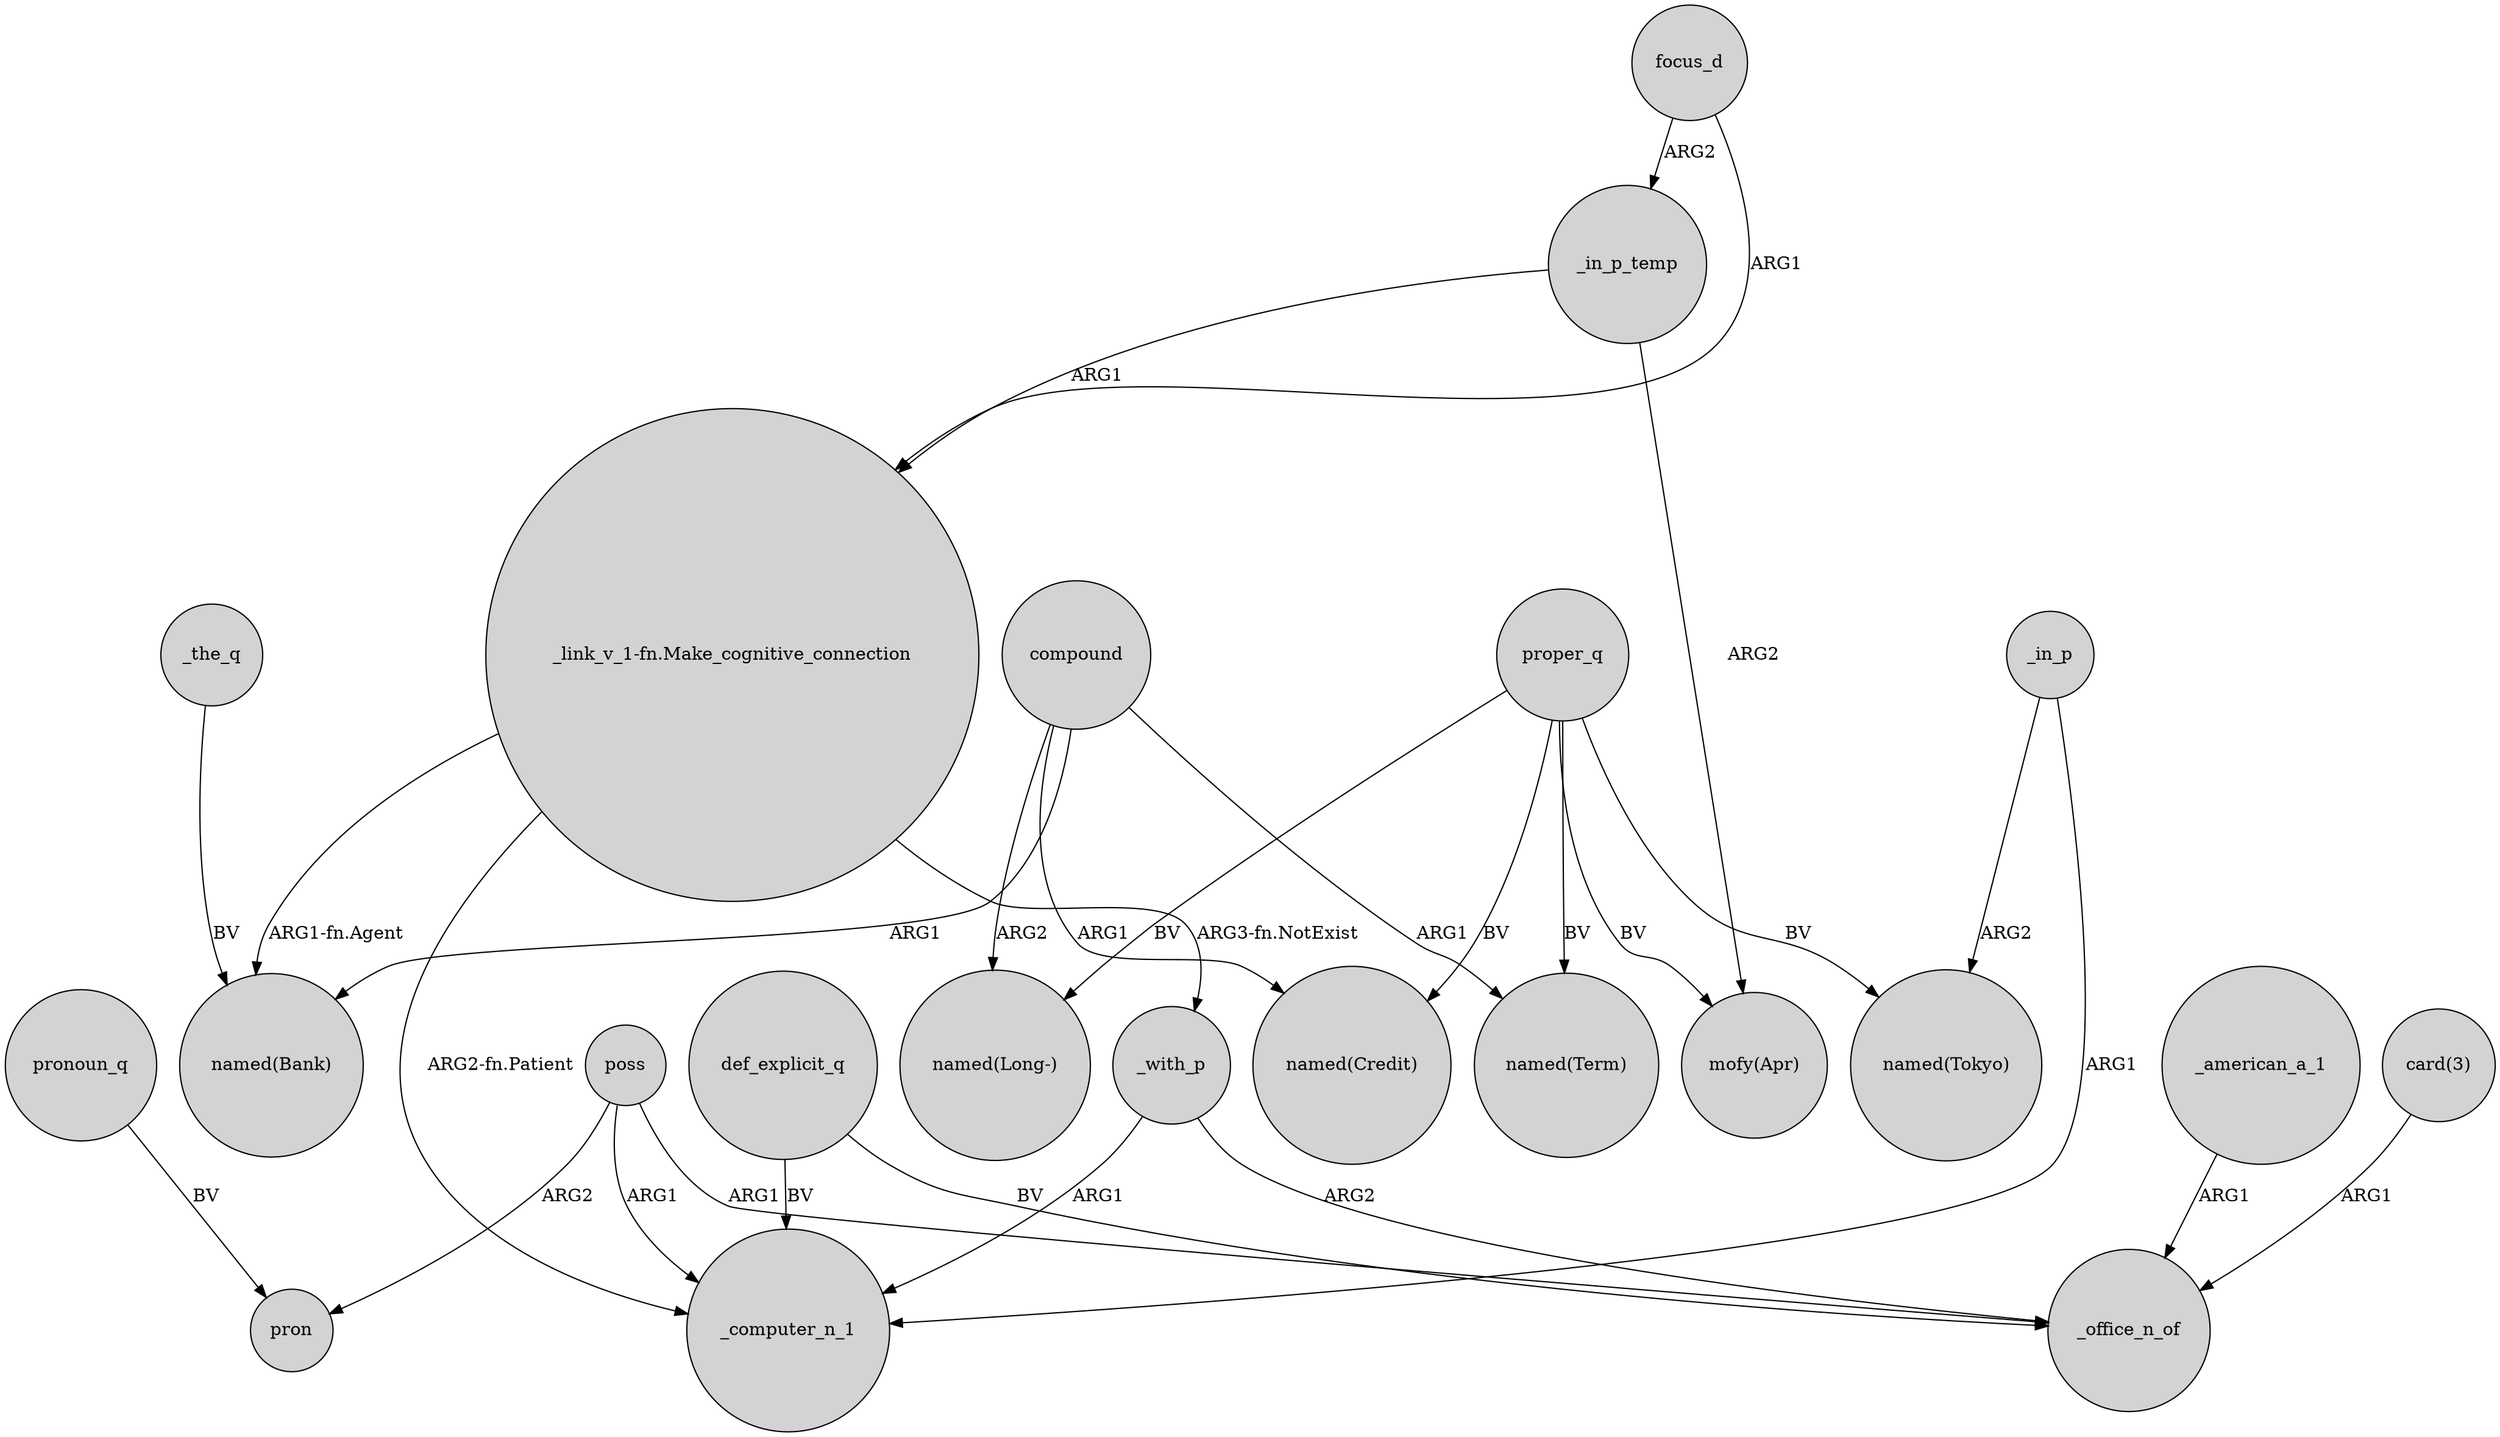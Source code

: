 digraph {
	node [shape=circle style=filled]
	_in_p -> _computer_n_1 [label=ARG1]
	focus_d -> _in_p_temp [label=ARG2]
	proper_q -> "named(Long-)" [label=BV]
	poss -> pron [label=ARG2]
	_in_p_temp -> "_link_v_1-fn.Make_cognitive_connection" [label=ARG1]
	_with_p -> _computer_n_1 [label=ARG1]
	"_link_v_1-fn.Make_cognitive_connection" -> _computer_n_1 [label="ARG2-fn.Patient"]
	_american_a_1 -> _office_n_of [label=ARG1]
	def_explicit_q -> _computer_n_1 [label=BV]
	def_explicit_q -> _office_n_of [label=BV]
	proper_q -> "named(Credit)" [label=BV]
	_the_q -> "named(Bank)" [label=BV]
	compound -> "named(Term)" [label=ARG1]
	proper_q -> "mofy(Apr)" [label=BV]
	"_link_v_1-fn.Make_cognitive_connection" -> _with_p [label="ARG3-fn.NotExist"]
	_with_p -> _office_n_of [label=ARG2]
	proper_q -> "named(Tokyo)" [label=BV]
	pronoun_q -> pron [label=BV]
	compound -> "named(Long-)" [label=ARG2]
	poss -> _computer_n_1 [label=ARG1]
	_in_p_temp -> "mofy(Apr)" [label=ARG2]
	poss -> _office_n_of [label=ARG1]
	compound -> "named(Bank)" [label=ARG1]
	compound -> "named(Credit)" [label=ARG1]
	"card(3)" -> _office_n_of [label=ARG1]
	proper_q -> "named(Term)" [label=BV]
	"_link_v_1-fn.Make_cognitive_connection" -> "named(Bank)" [label="ARG1-fn.Agent"]
	_in_p -> "named(Tokyo)" [label=ARG2]
	focus_d -> "_link_v_1-fn.Make_cognitive_connection" [label=ARG1]
}
